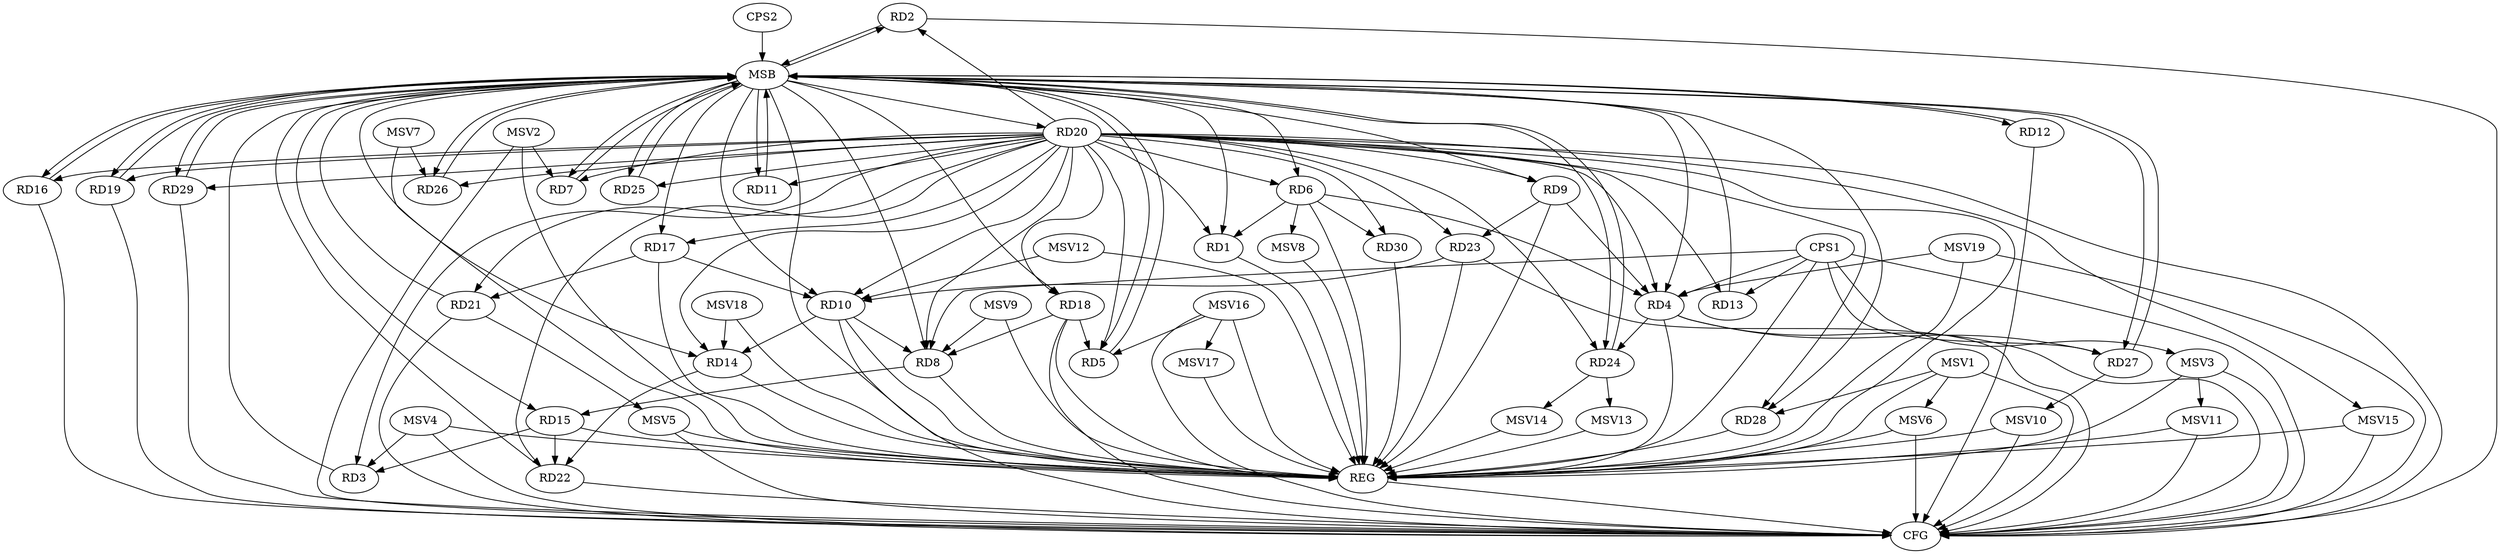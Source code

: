 strict digraph G {
  RD1 [ label="RD1" ];
  RD2 [ label="RD2" ];
  RD3 [ label="RD3" ];
  RD4 [ label="RD4" ];
  RD5 [ label="RD5" ];
  RD6 [ label="RD6" ];
  RD7 [ label="RD7" ];
  RD8 [ label="RD8" ];
  RD9 [ label="RD9" ];
  RD10 [ label="RD10" ];
  RD11 [ label="RD11" ];
  RD12 [ label="RD12" ];
  RD13 [ label="RD13" ];
  RD14 [ label="RD14" ];
  RD15 [ label="RD15" ];
  RD16 [ label="RD16" ];
  RD17 [ label="RD17" ];
  RD18 [ label="RD18" ];
  RD19 [ label="RD19" ];
  RD20 [ label="RD20" ];
  RD21 [ label="RD21" ];
  RD22 [ label="RD22" ];
  RD23 [ label="RD23" ];
  RD24 [ label="RD24" ];
  RD25 [ label="RD25" ];
  RD26 [ label="RD26" ];
  RD27 [ label="RD27" ];
  RD28 [ label="RD28" ];
  RD29 [ label="RD29" ];
  RD30 [ label="RD30" ];
  CPS1 [ label="CPS1" ];
  CPS2 [ label="CPS2" ];
  REG [ label="REG" ];
  MSB [ label="MSB" ];
  CFG [ label="CFG" ];
  MSV1 [ label="MSV1" ];
  MSV2 [ label="MSV2" ];
  MSV3 [ label="MSV3" ];
  MSV4 [ label="MSV4" ];
  MSV5 [ label="MSV5" ];
  MSV6 [ label="MSV6" ];
  MSV7 [ label="MSV7" ];
  MSV8 [ label="MSV8" ];
  MSV9 [ label="MSV9" ];
  MSV10 [ label="MSV10" ];
  MSV11 [ label="MSV11" ];
  MSV12 [ label="MSV12" ];
  MSV13 [ label="MSV13" ];
  MSV14 [ label="MSV14" ];
  MSV15 [ label="MSV15" ];
  MSV16 [ label="MSV16" ];
  MSV17 [ label="MSV17" ];
  MSV18 [ label="MSV18" ];
  MSV19 [ label="MSV19" ];
  RD6 -> RD1;
  RD15 -> RD3;
  RD20 -> RD3;
  RD6 -> RD4;
  RD9 -> RD4;
  RD4 -> RD24;
  RD4 -> RD27;
  RD18 -> RD5;
  RD20 -> RD6;
  RD6 -> RD30;
  RD10 -> RD8;
  RD8 -> RD15;
  RD18 -> RD8;
  RD9 -> RD23;
  RD10 -> RD14;
  RD17 -> RD10;
  RD23 -> RD10;
  RD20 -> RD13;
  RD14 -> RD22;
  RD15 -> RD22;
  RD20 -> RD17;
  RD17 -> RD21;
  RD20 -> RD21;
  RD20 -> RD23;
  CPS1 -> RD27;
  CPS1 -> RD4;
  CPS1 -> RD13;
  CPS1 -> RD8;
  RD1 -> REG;
  RD4 -> REG;
  RD6 -> REG;
  RD8 -> REG;
  RD9 -> REG;
  RD10 -> REG;
  RD14 -> REG;
  RD15 -> REG;
  RD17 -> REG;
  RD18 -> REG;
  RD20 -> REG;
  RD23 -> REG;
  RD28 -> REG;
  RD30 -> REG;
  CPS1 -> REG;
  RD2 -> MSB;
  MSB -> RD4;
  MSB -> RD7;
  MSB -> RD14;
  MSB -> REG;
  RD3 -> MSB;
  MSB -> RD2;
  MSB -> RD26;
  RD5 -> MSB;
  MSB -> RD1;
  MSB -> RD9;
  MSB -> RD25;
  MSB -> RD29;
  RD7 -> MSB;
  RD11 -> MSB;
  MSB -> RD6;
  MSB -> RD12;
  MSB -> RD24;
  MSB -> RD27;
  RD12 -> MSB;
  MSB -> RD17;
  RD13 -> MSB;
  MSB -> RD8;
  RD16 -> MSB;
  MSB -> RD18;
  MSB -> RD19;
  RD19 -> MSB;
  MSB -> RD5;
  MSB -> RD10;
  MSB -> RD15;
  RD21 -> MSB;
  MSB -> RD16;
  MSB -> RD20;
  RD22 -> MSB;
  RD24 -> MSB;
  RD25 -> MSB;
  RD26 -> MSB;
  MSB -> RD11;
  RD27 -> MSB;
  RD29 -> MSB;
  CPS2 -> MSB;
  MSB -> RD28;
  RD18 -> CFG;
  RD29 -> CFG;
  RD23 -> CFG;
  RD2 -> CFG;
  RD16 -> CFG;
  RD4 -> CFG;
  CPS1 -> CFG;
  RD12 -> CFG;
  RD21 -> CFG;
  RD19 -> CFG;
  RD10 -> CFG;
  RD22 -> CFG;
  REG -> CFG;
  RD20 -> CFG;
  RD20 -> RD11;
  RD20 -> RD14;
  RD20 -> RD25;
  RD20 -> RD18;
  RD20 -> RD5;
  RD20 -> RD19;
  RD20 -> RD16;
  RD20 -> RD29;
  RD20 -> RD2;
  RD20 -> RD26;
  RD20 -> RD24;
  RD20 -> RD10;
  RD20 -> RD28;
  RD20 -> RD1;
  RD20 -> RD7;
  RD20 -> RD9;
  RD20 -> RD4;
  RD20 -> RD30;
  RD20 -> RD22;
  RD20 -> RD8;
  MSV1 -> RD28;
  MSV1 -> REG;
  MSV1 -> CFG;
  MSV2 -> RD7;
  MSV2 -> REG;
  MSV2 -> CFG;
  CPS1 -> MSV3;
  MSV3 -> REG;
  MSV3 -> CFG;
  MSV4 -> RD3;
  MSV4 -> REG;
  MSV4 -> CFG;
  RD21 -> MSV5;
  MSV5 -> REG;
  MSV5 -> CFG;
  MSV1 -> MSV6;
  MSV6 -> REG;
  MSV6 -> CFG;
  MSV7 -> RD26;
  MSV7 -> REG;
  RD6 -> MSV8;
  MSV8 -> REG;
  MSV9 -> RD8;
  MSV9 -> REG;
  RD27 -> MSV10;
  MSV10 -> REG;
  MSV10 -> CFG;
  MSV3 -> MSV11;
  MSV11 -> REG;
  MSV11 -> CFG;
  MSV12 -> RD10;
  MSV12 -> REG;
  RD24 -> MSV13;
  MSV13 -> REG;
  RD24 -> MSV14;
  MSV14 -> REG;
  RD20 -> MSV15;
  MSV15 -> REG;
  MSV15 -> CFG;
  MSV16 -> RD5;
  MSV16 -> REG;
  MSV16 -> CFG;
  MSV16 -> MSV17;
  MSV17 -> REG;
  MSV18 -> RD14;
  MSV18 -> REG;
  MSV19 -> RD4;
  MSV19 -> REG;
  MSV19 -> CFG;
}
